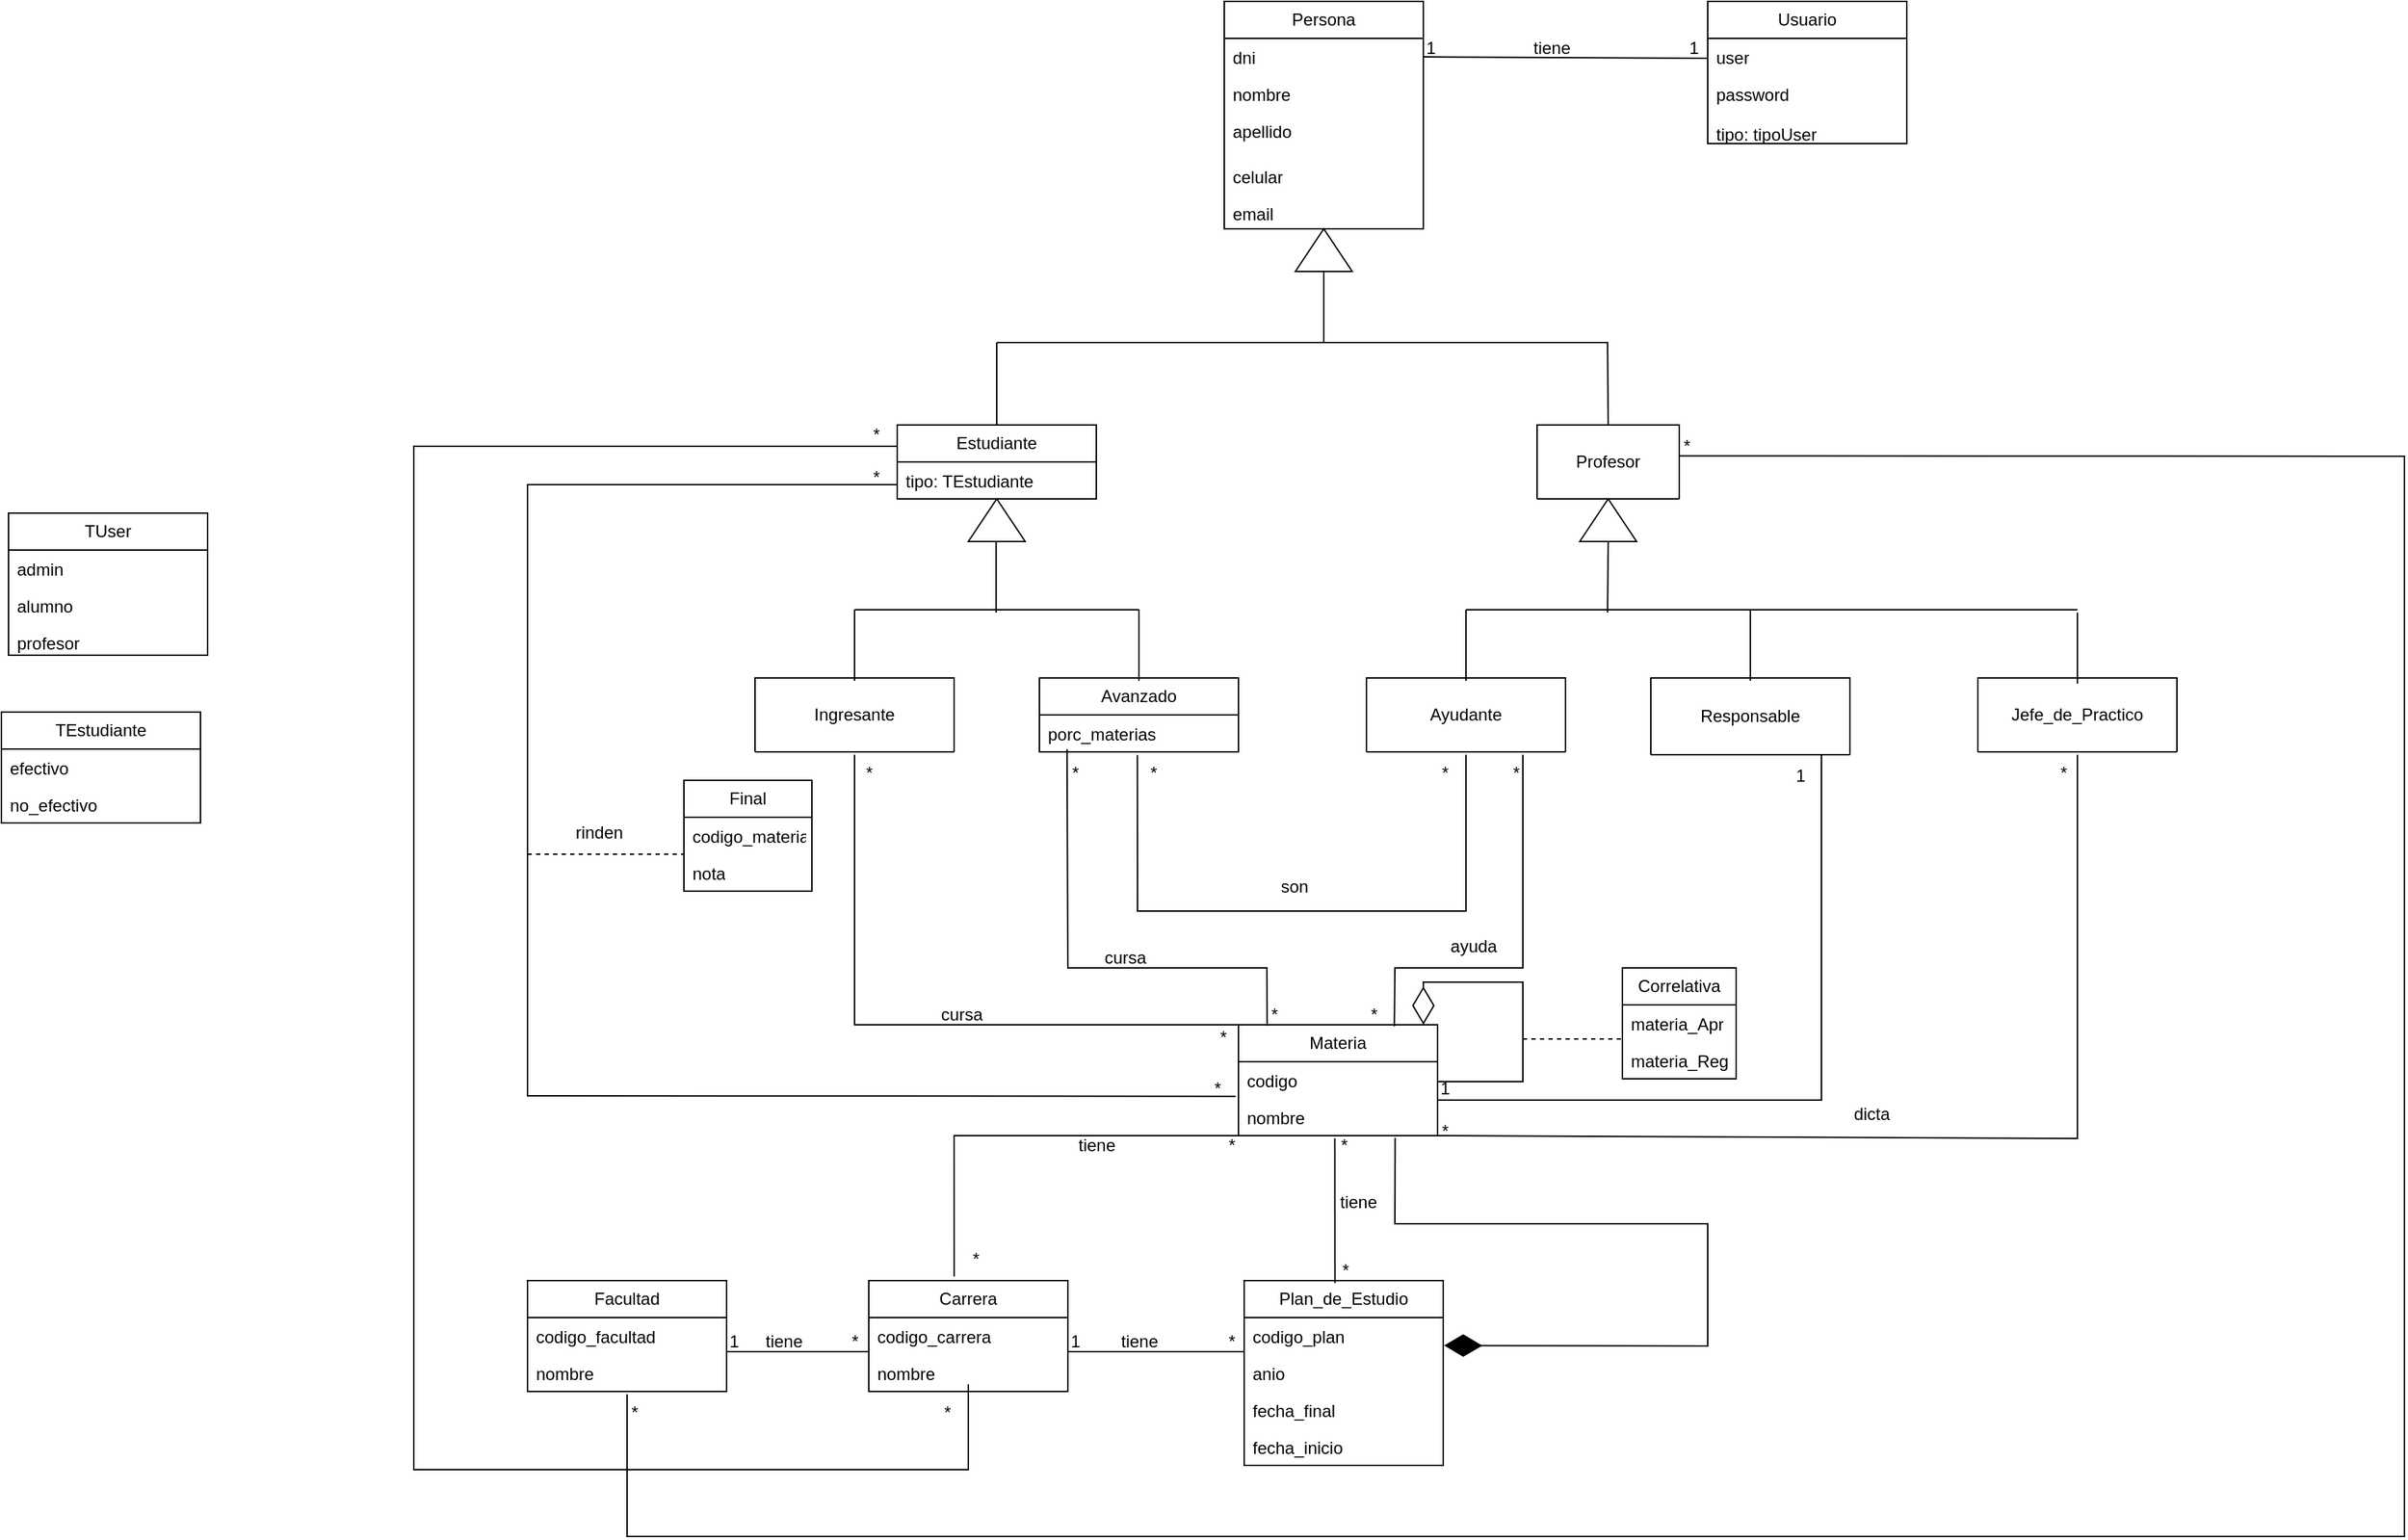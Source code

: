 <mxfile version="28.0.6">
  <diagram name="Página-1" id="NqLssx0y5julMfDjZnWu">
    <mxGraphModel dx="1837" dy="555" grid="1" gridSize="10" guides="1" tooltips="1" connect="1" arrows="1" fold="1" page="1" pageScale="1" pageWidth="827" pageHeight="1169" math="0" shadow="0">
      <root>
        <mxCell id="0" />
        <mxCell id="1" parent="0" />
        <mxCell id="WmbsGpXp2DMXk3GeZqub-1" value="Persona" style="swimlane;fontStyle=0;childLayout=stackLayout;horizontal=1;startSize=26;fillColor=none;horizontalStack=0;resizeParent=1;resizeParentMax=0;resizeLast=0;collapsible=1;marginBottom=0;whiteSpace=wrap;html=1;" parent="1" vertex="1">
          <mxGeometry x="330" y="120" width="140" height="160" as="geometry" />
        </mxCell>
        <mxCell id="WmbsGpXp2DMXk3GeZqub-2" value="dni" style="text;strokeColor=none;fillColor=none;align=left;verticalAlign=top;spacingLeft=4;spacingRight=4;overflow=hidden;rotatable=0;points=[[0,0.5],[1,0.5]];portConstraint=eastwest;whiteSpace=wrap;html=1;" parent="WmbsGpXp2DMXk3GeZqub-1" vertex="1">
          <mxGeometry y="26" width="140" height="26" as="geometry" />
        </mxCell>
        <mxCell id="WmbsGpXp2DMXk3GeZqub-3" value="nombre" style="text;strokeColor=none;fillColor=none;align=left;verticalAlign=top;spacingLeft=4;spacingRight=4;overflow=hidden;rotatable=0;points=[[0,0.5],[1,0.5]];portConstraint=eastwest;whiteSpace=wrap;html=1;" parent="WmbsGpXp2DMXk3GeZqub-1" vertex="1">
          <mxGeometry y="52" width="140" height="26" as="geometry" />
        </mxCell>
        <mxCell id="WmbsGpXp2DMXk3GeZqub-4" value="apellido" style="text;strokeColor=none;fillColor=none;align=left;verticalAlign=top;spacingLeft=4;spacingRight=4;overflow=hidden;rotatable=0;points=[[0,0.5],[1,0.5]];portConstraint=eastwest;whiteSpace=wrap;html=1;" parent="WmbsGpXp2DMXk3GeZqub-1" vertex="1">
          <mxGeometry y="78" width="140" height="82" as="geometry" />
        </mxCell>
        <mxCell id="WmbsGpXp2DMXk3GeZqub-5" value="Estudiante" style="swimlane;fontStyle=0;childLayout=stackLayout;horizontal=1;startSize=26;fillColor=none;horizontalStack=0;resizeParent=1;resizeParentMax=0;resizeLast=0;collapsible=1;marginBottom=0;whiteSpace=wrap;html=1;" parent="1" vertex="1">
          <mxGeometry x="100" y="418" width="140" height="52" as="geometry" />
        </mxCell>
        <mxCell id="WmbsGpXp2DMXk3GeZqub-6" value="tipo: TEstudiante" style="text;strokeColor=none;fillColor=none;align=left;verticalAlign=top;spacingLeft=4;spacingRight=4;overflow=hidden;rotatable=0;points=[[0,0.5],[1,0.5]];portConstraint=eastwest;whiteSpace=wrap;html=1;" parent="WmbsGpXp2DMXk3GeZqub-5" vertex="1">
          <mxGeometry y="26" width="140" height="26" as="geometry" />
        </mxCell>
        <mxCell id="WmbsGpXp2DMXk3GeZqub-9" value="Profesor" style="swimlane;fontStyle=0;childLayout=stackLayout;horizontal=1;startSize=52;fillColor=none;horizontalStack=0;resizeParent=1;resizeParentMax=0;resizeLast=0;collapsible=1;marginBottom=0;whiteSpace=wrap;html=1;" parent="1" vertex="1">
          <mxGeometry x="550" y="418" width="100" height="52" as="geometry" />
        </mxCell>
        <mxCell id="WmbsGpXp2DMXk3GeZqub-13" value="celular" style="text;strokeColor=none;fillColor=none;align=left;verticalAlign=top;spacingLeft=4;spacingRight=4;overflow=hidden;rotatable=0;points=[[0,0.5],[1,0.5]];portConstraint=eastwest;whiteSpace=wrap;html=1;" parent="1" vertex="1">
          <mxGeometry x="330" y="230" width="140" height="26" as="geometry" />
        </mxCell>
        <mxCell id="WmbsGpXp2DMXk3GeZqub-14" value="email" style="text;strokeColor=none;fillColor=none;align=left;verticalAlign=top;spacingLeft=4;spacingRight=4;overflow=hidden;rotatable=0;points=[[0,0.5],[1,0.5]];portConstraint=eastwest;whiteSpace=wrap;html=1;" parent="1" vertex="1">
          <mxGeometry x="330" y="256" width="140" height="26" as="geometry" />
        </mxCell>
        <mxCell id="WmbsGpXp2DMXk3GeZqub-15" value="TEstudiante" style="swimlane;fontStyle=0;childLayout=stackLayout;horizontal=1;startSize=26;fillColor=none;horizontalStack=0;resizeParent=1;resizeParentMax=0;resizeLast=0;collapsible=1;marginBottom=0;whiteSpace=wrap;html=1;" parent="1" vertex="1">
          <mxGeometry x="-530" y="620" width="140" height="78" as="geometry" />
        </mxCell>
        <mxCell id="WmbsGpXp2DMXk3GeZqub-16" value="efectivo" style="text;strokeColor=none;fillColor=none;align=left;verticalAlign=top;spacingLeft=4;spacingRight=4;overflow=hidden;rotatable=0;points=[[0,0.5],[1,0.5]];portConstraint=eastwest;whiteSpace=wrap;html=1;" parent="WmbsGpXp2DMXk3GeZqub-15" vertex="1">
          <mxGeometry y="26" width="140" height="26" as="geometry" />
        </mxCell>
        <mxCell id="WmbsGpXp2DMXk3GeZqub-17" value="no_efectivo" style="text;strokeColor=none;fillColor=none;align=left;verticalAlign=top;spacingLeft=4;spacingRight=4;overflow=hidden;rotatable=0;points=[[0,0.5],[1,0.5]];portConstraint=eastwest;whiteSpace=wrap;html=1;" parent="WmbsGpXp2DMXk3GeZqub-15" vertex="1">
          <mxGeometry y="52" width="140" height="26" as="geometry" />
        </mxCell>
        <mxCell id="WmbsGpXp2DMXk3GeZqub-20" value="" style="triangle;whiteSpace=wrap;html=1;direction=north;" parent="1" vertex="1">
          <mxGeometry x="380" y="280" width="40" height="30" as="geometry" />
        </mxCell>
        <mxCell id="WmbsGpXp2DMXk3GeZqub-21" value="" style="endArrow=none;html=1;rounded=0;" parent="1" edge="1">
          <mxGeometry width="50" height="50" relative="1" as="geometry">
            <mxPoint x="400" y="360" as="sourcePoint" />
            <mxPoint x="400" y="310" as="targetPoint" />
          </mxGeometry>
        </mxCell>
        <mxCell id="WmbsGpXp2DMXk3GeZqub-22" value="" style="endArrow=none;html=1;rounded=0;" parent="1" edge="1">
          <mxGeometry width="50" height="50" relative="1" as="geometry">
            <mxPoint x="270" y="360" as="sourcePoint" />
            <mxPoint x="400" y="360" as="targetPoint" />
          </mxGeometry>
        </mxCell>
        <mxCell id="WmbsGpXp2DMXk3GeZqub-23" value="" style="endArrow=none;html=1;rounded=0;" parent="1" edge="1">
          <mxGeometry width="50" height="50" relative="1" as="geometry">
            <mxPoint x="400" y="360" as="sourcePoint" />
            <mxPoint x="600" y="360" as="targetPoint" />
          </mxGeometry>
        </mxCell>
        <mxCell id="WmbsGpXp2DMXk3GeZqub-24" value="" style="endArrow=none;html=1;rounded=0;" parent="1" edge="1">
          <mxGeometry width="50" height="50" relative="1" as="geometry">
            <mxPoint x="170" y="360" as="sourcePoint" />
            <mxPoint x="270" y="360" as="targetPoint" />
          </mxGeometry>
        </mxCell>
        <mxCell id="WmbsGpXp2DMXk3GeZqub-25" value="" style="endArrow=none;html=1;rounded=0;exitX=0.5;exitY=0;exitDx=0;exitDy=0;" parent="1" source="WmbsGpXp2DMXk3GeZqub-9" edge="1">
          <mxGeometry width="50" height="50" relative="1" as="geometry">
            <mxPoint x="600" y="400" as="sourcePoint" />
            <mxPoint x="599.58" y="360" as="targetPoint" />
          </mxGeometry>
        </mxCell>
        <mxCell id="WmbsGpXp2DMXk3GeZqub-26" value="" style="endArrow=none;html=1;rounded=0;" parent="1" edge="1">
          <mxGeometry width="50" height="50" relative="1" as="geometry">
            <mxPoint x="169.58" y="550" as="sourcePoint" />
            <mxPoint x="169.58" y="500" as="targetPoint" />
          </mxGeometry>
        </mxCell>
        <mxCell id="WmbsGpXp2DMXk3GeZqub-27" value="" style="triangle;whiteSpace=wrap;html=1;direction=north;" parent="1" vertex="1">
          <mxGeometry x="150" y="470" width="40" height="30" as="geometry" />
        </mxCell>
        <mxCell id="WmbsGpXp2DMXk3GeZqub-29" value="" style="endArrow=none;html=1;rounded=0;" parent="1" edge="1">
          <mxGeometry width="50" height="50" relative="1" as="geometry">
            <mxPoint x="70" y="548" as="sourcePoint" />
            <mxPoint x="270" y="548" as="targetPoint" />
          </mxGeometry>
        </mxCell>
        <mxCell id="WmbsGpXp2DMXk3GeZqub-30" value="" style="endArrow=none;html=1;rounded=0;" parent="1" edge="1">
          <mxGeometry width="50" height="50" relative="1" as="geometry">
            <mxPoint x="70" y="598" as="sourcePoint" />
            <mxPoint x="70" y="548" as="targetPoint" />
          </mxGeometry>
        </mxCell>
        <mxCell id="WmbsGpXp2DMXk3GeZqub-31" value="" style="endArrow=none;html=1;rounded=0;" parent="1" edge="1">
          <mxGeometry width="50" height="50" relative="1" as="geometry">
            <mxPoint x="270" y="598" as="sourcePoint" />
            <mxPoint x="270" y="548" as="targetPoint" />
          </mxGeometry>
        </mxCell>
        <mxCell id="WmbsGpXp2DMXk3GeZqub-32" value="Ingresante" style="swimlane;fontStyle=0;childLayout=stackLayout;horizontal=1;startSize=52;fillColor=none;horizontalStack=0;resizeParent=1;resizeParentMax=0;resizeLast=0;collapsible=1;marginBottom=0;whiteSpace=wrap;html=1;" parent="1" vertex="1">
          <mxGeometry y="596" width="140" height="52" as="geometry" />
        </mxCell>
        <mxCell id="WmbsGpXp2DMXk3GeZqub-34" value="Avanzado" style="swimlane;fontStyle=0;childLayout=stackLayout;horizontal=1;startSize=26;fillColor=none;horizontalStack=0;resizeParent=1;resizeParentMax=0;resizeLast=0;collapsible=1;marginBottom=0;whiteSpace=wrap;html=1;" parent="1" vertex="1">
          <mxGeometry x="200" y="596" width="140" height="52" as="geometry" />
        </mxCell>
        <mxCell id="WmbsGpXp2DMXk3GeZqub-35" value="porc_materias" style="text;strokeColor=none;fillColor=none;align=left;verticalAlign=top;spacingLeft=4;spacingRight=4;overflow=hidden;rotatable=0;points=[[0,0.5],[1,0.5]];portConstraint=eastwest;whiteSpace=wrap;html=1;" parent="WmbsGpXp2DMXk3GeZqub-34" vertex="1">
          <mxGeometry y="26" width="140" height="26" as="geometry" />
        </mxCell>
        <mxCell id="WmbsGpXp2DMXk3GeZqub-36" value="" style="endArrow=none;html=1;rounded=0;entryX=0;entryY=0.5;entryDx=0;entryDy=0;" parent="1" target="WmbsGpXp2DMXk3GeZqub-37" edge="1">
          <mxGeometry width="50" height="50" relative="1" as="geometry">
            <mxPoint x="599.58" y="550" as="sourcePoint" />
            <mxPoint x="599.58" y="500" as="targetPoint" />
          </mxGeometry>
        </mxCell>
        <mxCell id="WmbsGpXp2DMXk3GeZqub-37" value="" style="triangle;whiteSpace=wrap;html=1;direction=north;" parent="1" vertex="1">
          <mxGeometry x="580" y="470" width="40" height="30" as="geometry" />
        </mxCell>
        <mxCell id="WmbsGpXp2DMXk3GeZqub-38" value="" style="endArrow=none;html=1;rounded=0;" parent="1" edge="1">
          <mxGeometry width="50" height="50" relative="1" as="geometry">
            <mxPoint x="500" y="548" as="sourcePoint" />
            <mxPoint x="930" y="548" as="targetPoint" />
          </mxGeometry>
        </mxCell>
        <mxCell id="WmbsGpXp2DMXk3GeZqub-39" value="" style="endArrow=none;html=1;rounded=0;" parent="1" edge="1">
          <mxGeometry width="50" height="50" relative="1" as="geometry">
            <mxPoint x="500" y="598" as="sourcePoint" />
            <mxPoint x="500" y="548" as="targetPoint" />
          </mxGeometry>
        </mxCell>
        <mxCell id="WmbsGpXp2DMXk3GeZqub-40" value="" style="endArrow=none;html=1;rounded=0;" parent="1" edge="1">
          <mxGeometry width="50" height="50" relative="1" as="geometry">
            <mxPoint x="700" y="598" as="sourcePoint" />
            <mxPoint x="700" y="548" as="targetPoint" />
          </mxGeometry>
        </mxCell>
        <mxCell id="WmbsGpXp2DMXk3GeZqub-41" value="Ayudante" style="swimlane;fontStyle=0;childLayout=stackLayout;horizontal=1;startSize=52;fillColor=none;horizontalStack=0;resizeParent=1;resizeParentMax=0;resizeLast=0;collapsible=1;marginBottom=0;whiteSpace=wrap;html=1;" parent="1" vertex="1">
          <mxGeometry x="430" y="596" width="140" height="52" as="geometry" />
        </mxCell>
        <mxCell id="WmbsGpXp2DMXk3GeZqub-42" value="Responsable" style="swimlane;fontStyle=0;childLayout=stackLayout;horizontal=1;startSize=54;fillColor=none;horizontalStack=0;resizeParent=1;resizeParentMax=0;resizeLast=0;collapsible=1;marginBottom=0;whiteSpace=wrap;html=1;" parent="1" vertex="1">
          <mxGeometry x="630" y="596" width="140" height="54" as="geometry" />
        </mxCell>
        <mxCell id="WmbsGpXp2DMXk3GeZqub-44" value="" style="endArrow=none;html=1;rounded=0;exitX=0.5;exitY=0;exitDx=0;exitDy=0;" parent="1" source="WmbsGpXp2DMXk3GeZqub-5" edge="1">
          <mxGeometry width="50" height="50" relative="1" as="geometry">
            <mxPoint x="169.58" y="410" as="sourcePoint" />
            <mxPoint x="170" y="360" as="targetPoint" />
          </mxGeometry>
        </mxCell>
        <mxCell id="WmbsGpXp2DMXk3GeZqub-46" value="Jefe_de_Practico" style="swimlane;fontStyle=0;childLayout=stackLayout;horizontal=1;startSize=52;fillColor=none;horizontalStack=0;resizeParent=1;resizeParentMax=0;resizeLast=0;collapsible=1;marginBottom=0;whiteSpace=wrap;html=1;" parent="1" vertex="1">
          <mxGeometry x="860" y="596" width="140" height="52" as="geometry" />
        </mxCell>
        <mxCell id="WmbsGpXp2DMXk3GeZqub-48" value="" style="endArrow=none;html=1;rounded=0;exitX=0.5;exitY=0.077;exitDx=0;exitDy=0;exitPerimeter=0;" parent="1" source="WmbsGpXp2DMXk3GeZqub-46" edge="1">
          <mxGeometry width="50" height="50" relative="1" as="geometry">
            <mxPoint x="930" y="590" as="sourcePoint" />
            <mxPoint x="930" y="550" as="targetPoint" />
          </mxGeometry>
        </mxCell>
        <mxCell id="WmbsGpXp2DMXk3GeZqub-49" value="Materia" style="swimlane;fontStyle=0;childLayout=stackLayout;horizontal=1;startSize=26;fillColor=none;horizontalStack=0;resizeParent=1;resizeParentMax=0;resizeLast=0;collapsible=1;marginBottom=0;whiteSpace=wrap;html=1;" parent="1" vertex="1">
          <mxGeometry x="340" y="840" width="140" height="78" as="geometry" />
        </mxCell>
        <mxCell id="WmbsGpXp2DMXk3GeZqub-50" value="codigo" style="text;strokeColor=none;fillColor=none;align=left;verticalAlign=top;spacingLeft=4;spacingRight=4;overflow=hidden;rotatable=0;points=[[0,0.5],[1,0.5]];portConstraint=eastwest;whiteSpace=wrap;html=1;" parent="WmbsGpXp2DMXk3GeZqub-49" vertex="1">
          <mxGeometry y="26" width="140" height="26" as="geometry" />
        </mxCell>
        <mxCell id="WmbsGpXp2DMXk3GeZqub-51" value="nombre" style="text;strokeColor=none;fillColor=none;align=left;verticalAlign=top;spacingLeft=4;spacingRight=4;overflow=hidden;rotatable=0;points=[[0,0.5],[1,0.5]];portConstraint=eastwest;whiteSpace=wrap;html=1;" parent="WmbsGpXp2DMXk3GeZqub-49" vertex="1">
          <mxGeometry y="52" width="140" height="26" as="geometry" />
        </mxCell>
        <mxCell id="WmbsGpXp2DMXk3GeZqub-111" value="" style="endArrow=diamondThin;endFill=0;endSize=24;html=1;rounded=0;entryX=0.929;entryY=0;entryDx=0;entryDy=0;entryPerimeter=0;" parent="WmbsGpXp2DMXk3GeZqub-49" target="WmbsGpXp2DMXk3GeZqub-49" edge="1">
          <mxGeometry width="160" relative="1" as="geometry">
            <mxPoint x="140" y="40" as="sourcePoint" />
            <mxPoint x="130" y="-30" as="targetPoint" />
            <Array as="points">
              <mxPoint x="200" y="40" />
              <mxPoint x="200" y="-30" />
              <mxPoint x="130" y="-30" />
            </Array>
          </mxGeometry>
        </mxCell>
        <mxCell id="WmbsGpXp2DMXk3GeZqub-53" value="Plan_de_Estudio" style="swimlane;fontStyle=0;childLayout=stackLayout;horizontal=1;startSize=26;fillColor=none;horizontalStack=0;resizeParent=1;resizeParentMax=0;resizeLast=0;collapsible=1;marginBottom=0;whiteSpace=wrap;html=1;" parent="1" vertex="1">
          <mxGeometry x="344" y="1020" width="140" height="130" as="geometry" />
        </mxCell>
        <mxCell id="WmbsGpXp2DMXk3GeZqub-54" value="codigo_plan" style="text;strokeColor=none;fillColor=none;align=left;verticalAlign=top;spacingLeft=4;spacingRight=4;overflow=hidden;rotatable=0;points=[[0,0.5],[1,0.5]];portConstraint=eastwest;whiteSpace=wrap;html=1;" parent="WmbsGpXp2DMXk3GeZqub-53" vertex="1">
          <mxGeometry y="26" width="140" height="26" as="geometry" />
        </mxCell>
        <mxCell id="WmbsGpXp2DMXk3GeZqub-55" value="anio" style="text;strokeColor=none;fillColor=none;align=left;verticalAlign=top;spacingLeft=4;spacingRight=4;overflow=hidden;rotatable=0;points=[[0,0.5],[1,0.5]];portConstraint=eastwest;whiteSpace=wrap;html=1;" parent="WmbsGpXp2DMXk3GeZqub-53" vertex="1">
          <mxGeometry y="52" width="140" height="26" as="geometry" />
        </mxCell>
        <mxCell id="eZNoGlo1x7P27jBiXh__-4" value="fecha_final" style="text;strokeColor=none;fillColor=none;align=left;verticalAlign=top;spacingLeft=4;spacingRight=4;overflow=hidden;rotatable=0;points=[[0,0.5],[1,0.5]];portConstraint=eastwest;whiteSpace=wrap;html=1;" vertex="1" parent="WmbsGpXp2DMXk3GeZqub-53">
          <mxGeometry y="78" width="140" height="26" as="geometry" />
        </mxCell>
        <mxCell id="eZNoGlo1x7P27jBiXh__-2" value="fecha_inicio" style="text;strokeColor=none;fillColor=none;align=left;verticalAlign=top;spacingLeft=4;spacingRight=4;overflow=hidden;rotatable=0;points=[[0,0.5],[1,0.5]];portConstraint=eastwest;whiteSpace=wrap;html=1;" vertex="1" parent="WmbsGpXp2DMXk3GeZqub-53">
          <mxGeometry y="104" width="140" height="26" as="geometry" />
        </mxCell>
        <mxCell id="WmbsGpXp2DMXk3GeZqub-56" value="Carrera" style="swimlane;fontStyle=0;childLayout=stackLayout;horizontal=1;startSize=26;fillColor=none;horizontalStack=0;resizeParent=1;resizeParentMax=0;resizeLast=0;collapsible=1;marginBottom=0;whiteSpace=wrap;html=1;" parent="1" vertex="1">
          <mxGeometry x="80" y="1020" width="140" height="78" as="geometry" />
        </mxCell>
        <mxCell id="WmbsGpXp2DMXk3GeZqub-57" value="codigo_carrera" style="text;strokeColor=none;fillColor=none;align=left;verticalAlign=top;spacingLeft=4;spacingRight=4;overflow=hidden;rotatable=0;points=[[0,0.5],[1,0.5]];portConstraint=eastwest;whiteSpace=wrap;html=1;" parent="WmbsGpXp2DMXk3GeZqub-56" vertex="1">
          <mxGeometry y="26" width="140" height="26" as="geometry" />
        </mxCell>
        <mxCell id="WmbsGpXp2DMXk3GeZqub-58" value="nombre" style="text;strokeColor=none;fillColor=none;align=left;verticalAlign=top;spacingLeft=4;spacingRight=4;overflow=hidden;rotatable=0;points=[[0,0.5],[1,0.5]];portConstraint=eastwest;whiteSpace=wrap;html=1;" parent="WmbsGpXp2DMXk3GeZqub-56" vertex="1">
          <mxGeometry y="52" width="140" height="26" as="geometry" />
        </mxCell>
        <mxCell id="WmbsGpXp2DMXk3GeZqub-59" value="Facultad" style="swimlane;fontStyle=0;childLayout=stackLayout;horizontal=1;startSize=26;fillColor=none;horizontalStack=0;resizeParent=1;resizeParentMax=0;resizeLast=0;collapsible=1;marginBottom=0;whiteSpace=wrap;html=1;" parent="1" vertex="1">
          <mxGeometry x="-160" y="1020" width="140" height="78" as="geometry" />
        </mxCell>
        <mxCell id="WmbsGpXp2DMXk3GeZqub-60" value="codigo_facultad&amp;nbsp;" style="text;strokeColor=none;fillColor=none;align=left;verticalAlign=top;spacingLeft=4;spacingRight=4;overflow=hidden;rotatable=0;points=[[0,0.5],[1,0.5]];portConstraint=eastwest;whiteSpace=wrap;html=1;" parent="WmbsGpXp2DMXk3GeZqub-59" vertex="1">
          <mxGeometry y="26" width="140" height="26" as="geometry" />
        </mxCell>
        <mxCell id="WmbsGpXp2DMXk3GeZqub-61" value="nombre" style="text;strokeColor=none;fillColor=none;align=left;verticalAlign=top;spacingLeft=4;spacingRight=4;overflow=hidden;rotatable=0;points=[[0,0.5],[1,0.5]];portConstraint=eastwest;whiteSpace=wrap;html=1;" parent="WmbsGpXp2DMXk3GeZqub-59" vertex="1">
          <mxGeometry y="52" width="140" height="26" as="geometry" />
        </mxCell>
        <mxCell id="WmbsGpXp2DMXk3GeZqub-62" value="Usuario" style="swimlane;fontStyle=0;childLayout=stackLayout;horizontal=1;startSize=26;fillColor=none;horizontalStack=0;resizeParent=1;resizeParentMax=0;resizeLast=0;collapsible=1;marginBottom=0;whiteSpace=wrap;html=1;" parent="1" vertex="1">
          <mxGeometry x="670" y="120" width="140" height="100" as="geometry" />
        </mxCell>
        <mxCell id="WmbsGpXp2DMXk3GeZqub-63" value="user" style="text;strokeColor=none;fillColor=none;align=left;verticalAlign=top;spacingLeft=4;spacingRight=4;overflow=hidden;rotatable=0;points=[[0,0.5],[1,0.5]];portConstraint=eastwest;whiteSpace=wrap;html=1;" parent="WmbsGpXp2DMXk3GeZqub-62" vertex="1">
          <mxGeometry y="26" width="140" height="26" as="geometry" />
        </mxCell>
        <mxCell id="WmbsGpXp2DMXk3GeZqub-64" value="password" style="text;strokeColor=none;fillColor=none;align=left;verticalAlign=top;spacingLeft=4;spacingRight=4;overflow=hidden;rotatable=0;points=[[0,0.5],[1,0.5]];portConstraint=eastwest;whiteSpace=wrap;html=1;" parent="WmbsGpXp2DMXk3GeZqub-62" vertex="1">
          <mxGeometry y="52" width="140" height="48" as="geometry" />
        </mxCell>
        <mxCell id="WmbsGpXp2DMXk3GeZqub-65" value="" style="endArrow=none;html=1;rounded=0;entryX=0.004;entryY=0.923;entryDx=0;entryDy=0;entryPerimeter=0;" parent="1" target="WmbsGpXp2DMXk3GeZqub-57" edge="1">
          <mxGeometry width="50" height="50" relative="1" as="geometry">
            <mxPoint x="-20" y="1070" as="sourcePoint" />
            <mxPoint x="30" y="1020" as="targetPoint" />
          </mxGeometry>
        </mxCell>
        <mxCell id="WmbsGpXp2DMXk3GeZqub-66" value="" style="endArrow=none;html=1;rounded=0;entryX=0;entryY=0.921;entryDx=0;entryDy=0;entryPerimeter=0;" parent="1" target="WmbsGpXp2DMXk3GeZqub-54" edge="1">
          <mxGeometry width="50" height="50" relative="1" as="geometry">
            <mxPoint x="220" y="1070" as="sourcePoint" />
            <mxPoint x="340" y="1070" as="targetPoint" />
          </mxGeometry>
        </mxCell>
        <mxCell id="WmbsGpXp2DMXk3GeZqub-67" value="1" style="text;html=1;align=center;verticalAlign=middle;resizable=0;points=[];autosize=1;strokeColor=none;fillColor=none;" parent="1" vertex="1">
          <mxGeometry x="-30" y="1048" width="30" height="30" as="geometry" />
        </mxCell>
        <mxCell id="WmbsGpXp2DMXk3GeZqub-68" value="*" style="text;html=1;align=center;verticalAlign=middle;resizable=0;points=[];autosize=1;strokeColor=none;fillColor=none;" parent="1" vertex="1">
          <mxGeometry x="55" y="1048" width="30" height="30" as="geometry" />
        </mxCell>
        <mxCell id="WmbsGpXp2DMXk3GeZqub-69" value="1" style="text;html=1;align=center;verticalAlign=middle;resizable=0;points=[];autosize=1;strokeColor=none;fillColor=none;" parent="1" vertex="1">
          <mxGeometry x="210" y="1048" width="30" height="30" as="geometry" />
        </mxCell>
        <mxCell id="WmbsGpXp2DMXk3GeZqub-70" value="*" style="text;html=1;align=center;verticalAlign=middle;resizable=0;points=[];autosize=1;strokeColor=none;fillColor=none;" parent="1" vertex="1">
          <mxGeometry x="320" y="1048" width="30" height="30" as="geometry" />
        </mxCell>
        <mxCell id="WmbsGpXp2DMXk3GeZqub-71" value="" style="endArrow=none;html=1;rounded=0;entryX=0.484;entryY=1.07;entryDx=0;entryDy=0;entryPerimeter=0;exitX=0.456;exitY=0.013;exitDx=0;exitDy=0;exitPerimeter=0;" parent="1" source="WmbsGpXp2DMXk3GeZqub-53" target="WmbsGpXp2DMXk3GeZqub-51" edge="1">
          <mxGeometry width="50" height="50" relative="1" as="geometry">
            <mxPoint x="370" y="970" as="sourcePoint" />
            <mxPoint x="420" y="920" as="targetPoint" />
          </mxGeometry>
        </mxCell>
        <mxCell id="WmbsGpXp2DMXk3GeZqub-72" value="*" style="text;html=1;align=center;verticalAlign=middle;resizable=0;points=[];autosize=1;strokeColor=none;fillColor=none;" parent="1" vertex="1">
          <mxGeometry x="399" y="910" width="30" height="30" as="geometry" />
        </mxCell>
        <mxCell id="WmbsGpXp2DMXk3GeZqub-73" value="*" style="text;html=1;align=center;verticalAlign=middle;resizable=0;points=[];autosize=1;strokeColor=none;fillColor=none;" parent="1" vertex="1">
          <mxGeometry x="400" y="998" width="30" height="30" as="geometry" />
        </mxCell>
        <mxCell id="WmbsGpXp2DMXk3GeZqub-74" value="" style="endArrow=none;html=1;rounded=0;exitX=0.429;exitY=-0.037;exitDx=0;exitDy=0;exitPerimeter=0;" parent="1" source="WmbsGpXp2DMXk3GeZqub-56" edge="1">
          <mxGeometry width="50" height="50" relative="1" as="geometry">
            <mxPoint x="140" y="1056" as="sourcePoint" />
            <mxPoint x="340" y="918" as="targetPoint" />
            <Array as="points">
              <mxPoint x="140" y="918" />
            </Array>
          </mxGeometry>
        </mxCell>
        <mxCell id="WmbsGpXp2DMXk3GeZqub-76" value="*" style="text;html=1;align=center;verticalAlign=middle;resizable=0;points=[];autosize=1;strokeColor=none;fillColor=none;" parent="1" vertex="1">
          <mxGeometry x="320" y="910" width="30" height="30" as="geometry" />
        </mxCell>
        <mxCell id="WmbsGpXp2DMXk3GeZqub-77" value="*" style="text;html=1;align=center;verticalAlign=middle;resizable=0;points=[];autosize=1;strokeColor=none;fillColor=none;" parent="1" vertex="1">
          <mxGeometry x="140" y="990" width="30" height="30" as="geometry" />
        </mxCell>
        <mxCell id="WmbsGpXp2DMXk3GeZqub-78" value="tiene" style="text;html=1;align=center;verticalAlign=middle;resizable=0;points=[];autosize=1;strokeColor=none;fillColor=none;" parent="1" vertex="1">
          <mxGeometry x="215" y="910" width="50" height="30" as="geometry" />
        </mxCell>
        <mxCell id="WmbsGpXp2DMXk3GeZqub-79" value="tiene" style="text;html=1;align=center;verticalAlign=middle;resizable=0;points=[];autosize=1;strokeColor=none;fillColor=none;" parent="1" vertex="1">
          <mxGeometry x="245" y="1048" width="50" height="30" as="geometry" />
        </mxCell>
        <mxCell id="WmbsGpXp2DMXk3GeZqub-80" value="tiene" style="text;html=1;align=center;verticalAlign=middle;resizable=0;points=[];autosize=1;strokeColor=none;fillColor=none;" parent="1" vertex="1">
          <mxGeometry x="399" y="950" width="50" height="30" as="geometry" />
        </mxCell>
        <mxCell id="WmbsGpXp2DMXk3GeZqub-81" value="tiene" style="text;html=1;align=center;verticalAlign=middle;resizable=0;points=[];autosize=1;strokeColor=none;fillColor=none;" parent="1" vertex="1">
          <mxGeometry x="-5" y="1048" width="50" height="30" as="geometry" />
        </mxCell>
        <mxCell id="WmbsGpXp2DMXk3GeZqub-82" value="" style="endArrow=none;html=1;rounded=0;exitX=0;exitY=0.423;exitDx=0;exitDy=0;exitPerimeter=0;" parent="1" edge="1">
          <mxGeometry width="50" height="50" relative="1" as="geometry">
            <mxPoint x="100" y="432.996" as="sourcePoint" />
            <mxPoint x="150" y="1093" as="targetPoint" />
            <Array as="points">
              <mxPoint x="40" y="433" />
              <mxPoint x="-240" y="433" />
              <mxPoint x="-240" y="1153" />
              <mxPoint x="150" y="1153" />
            </Array>
          </mxGeometry>
        </mxCell>
        <mxCell id="WmbsGpXp2DMXk3GeZqub-83" value="*" style="text;html=1;align=center;verticalAlign=middle;resizable=0;points=[];autosize=1;strokeColor=none;fillColor=none;" parent="1" vertex="1">
          <mxGeometry x="70" y="410" width="30" height="30" as="geometry" />
        </mxCell>
        <mxCell id="WmbsGpXp2DMXk3GeZqub-84" value="*" style="text;html=1;align=center;verticalAlign=middle;resizable=0;points=[];autosize=1;strokeColor=none;fillColor=none;" parent="1" vertex="1">
          <mxGeometry x="120" y="1098" width="30" height="30" as="geometry" />
        </mxCell>
        <mxCell id="WmbsGpXp2DMXk3GeZqub-85" value="" style="endArrow=none;html=1;rounded=0;exitX=1.002;exitY=0.418;exitDx=0;exitDy=0;exitPerimeter=0;" parent="1" source="WmbsGpXp2DMXk3GeZqub-9" edge="1">
          <mxGeometry width="50" height="50" relative="1" as="geometry">
            <mxPoint x="650" y="444" as="sourcePoint" />
            <mxPoint x="-90" y="1100" as="targetPoint" />
            <Array as="points">
              <mxPoint x="1160" y="440" />
              <mxPoint x="1160" y="1200" />
              <mxPoint x="500" y="1200" />
              <mxPoint x="-90" y="1200" />
            </Array>
          </mxGeometry>
        </mxCell>
        <mxCell id="WmbsGpXp2DMXk3GeZqub-86" value="*" style="text;html=1;align=center;verticalAlign=middle;resizable=0;points=[];autosize=1;strokeColor=none;fillColor=none;" parent="1" vertex="1">
          <mxGeometry x="640" y="418" width="30" height="30" as="geometry" />
        </mxCell>
        <mxCell id="WmbsGpXp2DMXk3GeZqub-87" value="*" style="text;html=1;align=center;verticalAlign=middle;resizable=0;points=[];autosize=1;strokeColor=none;fillColor=none;" parent="1" vertex="1">
          <mxGeometry x="-100" y="1098" width="30" height="30" as="geometry" />
        </mxCell>
        <mxCell id="WmbsGpXp2DMXk3GeZqub-88" value="" style="endArrow=none;html=1;rounded=0;exitX=0.492;exitY=1.088;exitDx=0;exitDy=0;exitPerimeter=0;" parent="1" source="WmbsGpXp2DMXk3GeZqub-35" edge="1">
          <mxGeometry width="50" height="50" relative="1" as="geometry">
            <mxPoint x="450" y="700" as="sourcePoint" />
            <mxPoint x="500" y="650" as="targetPoint" />
            <Array as="points">
              <mxPoint x="269" y="760" />
              <mxPoint x="380" y="760" />
              <mxPoint x="500" y="760" />
            </Array>
          </mxGeometry>
        </mxCell>
        <mxCell id="WmbsGpXp2DMXk3GeZqub-89" value="*" style="text;html=1;align=center;verticalAlign=middle;resizable=0;points=[];autosize=1;strokeColor=none;fillColor=none;" parent="1" vertex="1">
          <mxGeometry x="265" y="648" width="30" height="30" as="geometry" />
        </mxCell>
        <mxCell id="WmbsGpXp2DMXk3GeZqub-90" value="*" style="text;html=1;align=center;verticalAlign=middle;resizable=0;points=[];autosize=1;strokeColor=none;fillColor=none;" parent="1" vertex="1">
          <mxGeometry x="470" y="648" width="30" height="30" as="geometry" />
        </mxCell>
        <mxCell id="WmbsGpXp2DMXk3GeZqub-91" value="son" style="text;html=1;align=center;verticalAlign=middle;resizable=0;points=[];autosize=1;strokeColor=none;fillColor=none;" parent="1" vertex="1">
          <mxGeometry x="359" y="728" width="40" height="30" as="geometry" />
        </mxCell>
        <mxCell id="WmbsGpXp2DMXk3GeZqub-92" value="" style="endArrow=none;html=1;rounded=0;exitX=0;exitY=0;exitDx=0;exitDy=0;" parent="1" source="WmbsGpXp2DMXk3GeZqub-49" edge="1">
          <mxGeometry width="50" height="50" relative="1" as="geometry">
            <mxPoint x="339" y="850" as="sourcePoint" />
            <mxPoint x="70" y="650" as="targetPoint" />
            <Array as="points">
              <mxPoint x="70" y="840" />
            </Array>
          </mxGeometry>
        </mxCell>
        <mxCell id="WmbsGpXp2DMXk3GeZqub-93" value="*" style="text;html=1;align=center;verticalAlign=middle;resizable=0;points=[];autosize=1;strokeColor=none;fillColor=none;" parent="1" vertex="1">
          <mxGeometry x="65" y="648" width="30" height="30" as="geometry" />
        </mxCell>
        <mxCell id="WmbsGpXp2DMXk3GeZqub-94" value="*" style="text;html=1;align=center;verticalAlign=middle;resizable=0;points=[];autosize=1;strokeColor=none;fillColor=none;" parent="1" vertex="1">
          <mxGeometry x="314" y="834" width="30" height="30" as="geometry" />
        </mxCell>
        <mxCell id="WmbsGpXp2DMXk3GeZqub-95" value="cursa" style="text;html=1;align=center;verticalAlign=middle;resizable=0;points=[];autosize=1;strokeColor=none;fillColor=none;" parent="1" vertex="1">
          <mxGeometry x="120" y="818" width="50" height="30" as="geometry" />
        </mxCell>
        <mxCell id="WmbsGpXp2DMXk3GeZqub-96" value="" style="endArrow=none;html=1;rounded=0;entryX=0.314;entryY=-0.061;entryDx=0;entryDy=0;entryPerimeter=0;exitX=0.144;exitY=0.009;exitDx=0;exitDy=0;exitPerimeter=0;" parent="1" source="WmbsGpXp2DMXk3GeZqub-49" target="WmbsGpXp2DMXk3GeZqub-98" edge="1">
          <mxGeometry width="50" height="50" relative="1" as="geometry">
            <mxPoint x="360" y="800" as="sourcePoint" />
            <mxPoint x="270" y="760" as="targetPoint" />
            <Array as="points">
              <mxPoint x="360" y="800" />
              <mxPoint x="220" y="800" />
            </Array>
          </mxGeometry>
        </mxCell>
        <mxCell id="WmbsGpXp2DMXk3GeZqub-97" value="*" style="text;html=1;align=center;verticalAlign=middle;resizable=0;points=[];autosize=1;strokeColor=none;fillColor=none;" parent="1" vertex="1">
          <mxGeometry x="350" y="818" width="30" height="30" as="geometry" />
        </mxCell>
        <mxCell id="WmbsGpXp2DMXk3GeZqub-98" value="*" style="text;html=1;align=center;verticalAlign=middle;resizable=0;points=[];autosize=1;strokeColor=none;fillColor=none;" parent="1" vertex="1">
          <mxGeometry x="210" y="648" width="30" height="30" as="geometry" />
        </mxCell>
        <mxCell id="WmbsGpXp2DMXk3GeZqub-99" value="cursa" style="text;html=1;align=center;verticalAlign=middle;resizable=0;points=[];autosize=1;strokeColor=none;fillColor=none;" parent="1" vertex="1">
          <mxGeometry x="235" y="778" width="50" height="30" as="geometry" />
        </mxCell>
        <mxCell id="WmbsGpXp2DMXk3GeZqub-100" value="" style="endArrow=none;html=1;rounded=0;exitX=1;exitY=1;exitDx=0;exitDy=0;" parent="1" source="WmbsGpXp2DMXk3GeZqub-49" edge="1">
          <mxGeometry width="50" height="50" relative="1" as="geometry">
            <mxPoint x="480" y="920" as="sourcePoint" />
            <mxPoint x="930" y="650" as="targetPoint" />
            <Array as="points">
              <mxPoint x="930" y="920" />
            </Array>
          </mxGeometry>
        </mxCell>
        <mxCell id="WmbsGpXp2DMXk3GeZqub-101" value="*" style="text;html=1;align=center;verticalAlign=middle;resizable=0;points=[];autosize=1;strokeColor=none;fillColor=none;" parent="1" vertex="1">
          <mxGeometry x="905" y="648" width="30" height="30" as="geometry" />
        </mxCell>
        <mxCell id="WmbsGpXp2DMXk3GeZqub-102" value="*" style="text;html=1;align=center;verticalAlign=middle;resizable=0;points=[];autosize=1;strokeColor=none;fillColor=none;" parent="1" vertex="1">
          <mxGeometry x="470" y="900" width="30" height="30" as="geometry" />
        </mxCell>
        <mxCell id="WmbsGpXp2DMXk3GeZqub-103" value="dicta" style="text;html=1;align=center;verticalAlign=middle;resizable=0;points=[];autosize=1;strokeColor=none;fillColor=none;" parent="1" vertex="1">
          <mxGeometry x="760" y="888" width="50" height="30" as="geometry" />
        </mxCell>
        <mxCell id="WmbsGpXp2DMXk3GeZqub-104" value="" style="endArrow=none;html=1;rounded=0;exitX=1;exitY=0.5;exitDx=0;exitDy=0;" parent="1" edge="1">
          <mxGeometry width="50" height="50" relative="1" as="geometry">
            <mxPoint x="480" y="893" as="sourcePoint" />
            <mxPoint x="750" y="650" as="targetPoint" />
            <Array as="points">
              <mxPoint x="750" y="893" />
            </Array>
          </mxGeometry>
        </mxCell>
        <mxCell id="WmbsGpXp2DMXk3GeZqub-105" value="1" style="text;html=1;align=center;verticalAlign=middle;resizable=0;points=[];autosize=1;strokeColor=none;fillColor=none;" parent="1" vertex="1">
          <mxGeometry x="720" y="650" width="30" height="30" as="geometry" />
        </mxCell>
        <mxCell id="WmbsGpXp2DMXk3GeZqub-106" value="1" style="text;html=1;align=center;verticalAlign=middle;resizable=0;points=[];autosize=1;strokeColor=none;fillColor=none;" parent="1" vertex="1">
          <mxGeometry x="470" y="870" width="30" height="30" as="geometry" />
        </mxCell>
        <mxCell id="WmbsGpXp2DMXk3GeZqub-107" value="" style="endArrow=none;html=1;rounded=0;exitX=0.783;exitY=0.014;exitDx=0;exitDy=0;exitPerimeter=0;" parent="1" source="WmbsGpXp2DMXk3GeZqub-49" edge="1">
          <mxGeometry width="50" height="50" relative="1" as="geometry">
            <mxPoint x="450" y="830" as="sourcePoint" />
            <mxPoint x="540" y="650" as="targetPoint" />
            <Array as="points">
              <mxPoint x="450" y="800" />
              <mxPoint x="540" y="800" />
            </Array>
          </mxGeometry>
        </mxCell>
        <mxCell id="WmbsGpXp2DMXk3GeZqub-108" value="*" style="text;html=1;align=center;verticalAlign=middle;resizable=0;points=[];autosize=1;strokeColor=none;fillColor=none;" parent="1" vertex="1">
          <mxGeometry x="420" y="818" width="30" height="30" as="geometry" />
        </mxCell>
        <mxCell id="WmbsGpXp2DMXk3GeZqub-109" value="*" style="text;html=1;align=center;verticalAlign=middle;resizable=0;points=[];autosize=1;strokeColor=none;fillColor=none;" parent="1" vertex="1">
          <mxGeometry x="520" y="648" width="30" height="30" as="geometry" />
        </mxCell>
        <mxCell id="WmbsGpXp2DMXk3GeZqub-110" value="ayuda" style="text;html=1;align=center;verticalAlign=middle;resizable=0;points=[];autosize=1;strokeColor=none;fillColor=none;" parent="1" vertex="1">
          <mxGeometry x="475" y="770" width="60" height="30" as="geometry" />
        </mxCell>
        <mxCell id="WmbsGpXp2DMXk3GeZqub-112" value="" style="endArrow=none;dashed=1;html=1;rounded=0;" parent="1" edge="1">
          <mxGeometry width="50" height="50" relative="1" as="geometry">
            <mxPoint x="540" y="850" as="sourcePoint" />
            <mxPoint x="610" y="850" as="targetPoint" />
          </mxGeometry>
        </mxCell>
        <mxCell id="WmbsGpXp2DMXk3GeZqub-113" value="Correlativa" style="swimlane;fontStyle=0;childLayout=stackLayout;horizontal=1;startSize=26;fillColor=none;horizontalStack=0;resizeParent=1;resizeParentMax=0;resizeLast=0;collapsible=1;marginBottom=0;whiteSpace=wrap;html=1;" parent="1" vertex="1">
          <mxGeometry x="610" y="800" width="80" height="78" as="geometry" />
        </mxCell>
        <mxCell id="WmbsGpXp2DMXk3GeZqub-114" value="materia_Apr" style="text;strokeColor=none;fillColor=none;align=left;verticalAlign=top;spacingLeft=4;spacingRight=4;overflow=hidden;rotatable=0;points=[[0,0.5],[1,0.5]];portConstraint=eastwest;whiteSpace=wrap;html=1;" parent="WmbsGpXp2DMXk3GeZqub-113" vertex="1">
          <mxGeometry y="26" width="80" height="26" as="geometry" />
        </mxCell>
        <mxCell id="WmbsGpXp2DMXk3GeZqub-115" value="materia_Reg" style="text;strokeColor=none;fillColor=none;align=left;verticalAlign=top;spacingLeft=4;spacingRight=4;overflow=hidden;rotatable=0;points=[[0,0.5],[1,0.5]];portConstraint=eastwest;whiteSpace=wrap;html=1;" parent="WmbsGpXp2DMXk3GeZqub-113" vertex="1">
          <mxGeometry y="52" width="80" height="26" as="geometry" />
        </mxCell>
        <mxCell id="WmbsGpXp2DMXk3GeZqub-117" value="" style="endArrow=diamondThin;endFill=1;endSize=24;html=1;rounded=0;exitX=0.787;exitY=1.062;exitDx=0;exitDy=0;exitPerimeter=0;entryX=1.004;entryY=0.756;entryDx=0;entryDy=0;entryPerimeter=0;" parent="1" source="WmbsGpXp2DMXk3GeZqub-51" target="WmbsGpXp2DMXk3GeZqub-54" edge="1">
          <mxGeometry width="160" relative="1" as="geometry">
            <mxPoint x="594.84" y="1116.122" as="sourcePoint" />
            <mxPoint x="560.32" y="970" as="targetPoint" />
            <Array as="points">
              <mxPoint x="450" y="980" />
              <mxPoint x="670" y="980" />
              <mxPoint x="670" y="1066" />
            </Array>
          </mxGeometry>
        </mxCell>
        <mxCell id="WmbsGpXp2DMXk3GeZqub-118" value="" style="endArrow=none;html=1;rounded=0;exitX=1;exitY=0.5;exitDx=0;exitDy=0;" parent="1" source="WmbsGpXp2DMXk3GeZqub-2" edge="1">
          <mxGeometry width="50" height="50" relative="1" as="geometry">
            <mxPoint x="620" y="210" as="sourcePoint" />
            <mxPoint x="670" y="160" as="targetPoint" />
          </mxGeometry>
        </mxCell>
        <mxCell id="WmbsGpXp2DMXk3GeZqub-119" value="1" style="text;html=1;align=center;verticalAlign=middle;resizable=0;points=[];autosize=1;strokeColor=none;fillColor=none;" parent="1" vertex="1">
          <mxGeometry x="460" y="138" width="30" height="30" as="geometry" />
        </mxCell>
        <mxCell id="WmbsGpXp2DMXk3GeZqub-120" value="1" style="text;html=1;align=center;verticalAlign=middle;resizable=0;points=[];autosize=1;strokeColor=none;fillColor=none;" parent="1" vertex="1">
          <mxGeometry x="645" y="138" width="30" height="30" as="geometry" />
        </mxCell>
        <mxCell id="WmbsGpXp2DMXk3GeZqub-121" value="tiene" style="text;html=1;align=center;verticalAlign=middle;resizable=0;points=[];autosize=1;strokeColor=none;fillColor=none;" parent="1" vertex="1">
          <mxGeometry x="535" y="138" width="50" height="30" as="geometry" />
        </mxCell>
        <mxCell id="WmbsGpXp2DMXk3GeZqub-122" value="" style="endArrow=none;html=1;rounded=0;exitX=-0.014;exitY=-0.064;exitDx=0;exitDy=0;exitPerimeter=0;" parent="1" source="WmbsGpXp2DMXk3GeZqub-51" edge="1">
          <mxGeometry width="50" height="50" relative="1" as="geometry">
            <mxPoint x="50" y="520" as="sourcePoint" />
            <mxPoint x="100" y="460" as="targetPoint" />
            <Array as="points">
              <mxPoint x="-160" y="890" />
              <mxPoint x="-160" y="460" />
            </Array>
          </mxGeometry>
        </mxCell>
        <mxCell id="WmbsGpXp2DMXk3GeZqub-124" value="*" style="text;html=1;align=center;verticalAlign=middle;resizable=0;points=[];autosize=1;strokeColor=none;fillColor=none;" parent="1" vertex="1">
          <mxGeometry x="70" y="440" width="30" height="30" as="geometry" />
        </mxCell>
        <mxCell id="WmbsGpXp2DMXk3GeZqub-125" value="*" style="text;html=1;align=center;verticalAlign=middle;resizable=0;points=[];autosize=1;strokeColor=none;fillColor=none;" parent="1" vertex="1">
          <mxGeometry x="310" y="870" width="30" height="30" as="geometry" />
        </mxCell>
        <mxCell id="WmbsGpXp2DMXk3GeZqub-126" value="rinden" style="text;html=1;align=center;verticalAlign=middle;resizable=0;points=[];autosize=1;strokeColor=none;fillColor=none;" parent="1" vertex="1">
          <mxGeometry x="-140" y="690" width="60" height="30" as="geometry" />
        </mxCell>
        <mxCell id="WmbsGpXp2DMXk3GeZqub-127" value="" style="endArrow=none;dashed=1;html=1;rounded=0;" parent="1" edge="1">
          <mxGeometry width="50" height="50" relative="1" as="geometry">
            <mxPoint x="-160" y="720" as="sourcePoint" />
            <mxPoint x="-50" y="720" as="targetPoint" />
          </mxGeometry>
        </mxCell>
        <mxCell id="WmbsGpXp2DMXk3GeZqub-128" value="Final" style="swimlane;fontStyle=0;childLayout=stackLayout;horizontal=1;startSize=26;fillColor=none;horizontalStack=0;resizeParent=1;resizeParentMax=0;resizeLast=0;collapsible=1;marginBottom=0;whiteSpace=wrap;html=1;" parent="1" vertex="1">
          <mxGeometry x="-50" y="668" width="90" height="78" as="geometry" />
        </mxCell>
        <mxCell id="WmbsGpXp2DMXk3GeZqub-129" value="codigo_materia" style="text;strokeColor=none;fillColor=none;align=left;verticalAlign=top;spacingLeft=4;spacingRight=4;overflow=hidden;rotatable=0;points=[[0,0.5],[1,0.5]];portConstraint=eastwest;whiteSpace=wrap;html=1;" parent="WmbsGpXp2DMXk3GeZqub-128" vertex="1">
          <mxGeometry y="26" width="90" height="26" as="geometry" />
        </mxCell>
        <mxCell id="WmbsGpXp2DMXk3GeZqub-130" value="nota" style="text;strokeColor=none;fillColor=none;align=left;verticalAlign=top;spacingLeft=4;spacingRight=4;overflow=hidden;rotatable=0;points=[[0,0.5],[1,0.5]];portConstraint=eastwest;whiteSpace=wrap;html=1;" parent="WmbsGpXp2DMXk3GeZqub-128" vertex="1">
          <mxGeometry y="52" width="90" height="26" as="geometry" />
        </mxCell>
        <mxCell id="WmbsGpXp2DMXk3GeZqub-133" value="tipo: tipoUser" style="text;strokeColor=none;fillColor=none;align=left;verticalAlign=top;spacingLeft=4;spacingRight=4;overflow=hidden;rotatable=0;points=[[0,0.5],[1,0.5]];portConstraint=eastwest;whiteSpace=wrap;html=1;" parent="1" vertex="1">
          <mxGeometry x="670" y="200" width="140" height="26" as="geometry" />
        </mxCell>
        <mxCell id="WmbsGpXp2DMXk3GeZqub-134" value="TUser" style="swimlane;fontStyle=0;childLayout=stackLayout;horizontal=1;startSize=26;fillColor=none;horizontalStack=0;resizeParent=1;resizeParentMax=0;resizeLast=0;collapsible=1;marginBottom=0;whiteSpace=wrap;html=1;" parent="1" vertex="1">
          <mxGeometry x="-525" y="480" width="140" height="100" as="geometry" />
        </mxCell>
        <mxCell id="WmbsGpXp2DMXk3GeZqub-135" value="admin" style="text;strokeColor=none;fillColor=none;align=left;verticalAlign=top;spacingLeft=4;spacingRight=4;overflow=hidden;rotatable=0;points=[[0,0.5],[1,0.5]];portConstraint=eastwest;whiteSpace=wrap;html=1;" parent="WmbsGpXp2DMXk3GeZqub-134" vertex="1">
          <mxGeometry y="26" width="140" height="26" as="geometry" />
        </mxCell>
        <mxCell id="WmbsGpXp2DMXk3GeZqub-136" value="alumno" style="text;strokeColor=none;fillColor=none;align=left;verticalAlign=top;spacingLeft=4;spacingRight=4;overflow=hidden;rotatable=0;points=[[0,0.5],[1,0.5]];portConstraint=eastwest;whiteSpace=wrap;html=1;" parent="WmbsGpXp2DMXk3GeZqub-134" vertex="1">
          <mxGeometry y="52" width="140" height="48" as="geometry" />
        </mxCell>
        <mxCell id="WmbsGpXp2DMXk3GeZqub-137" value="profesor" style="text;strokeColor=none;fillColor=none;align=left;verticalAlign=top;spacingLeft=4;spacingRight=4;overflow=hidden;rotatable=0;points=[[0,0.5],[1,0.5]];portConstraint=eastwest;whiteSpace=wrap;html=1;" parent="1" vertex="1">
          <mxGeometry x="-525" y="558" width="140" height="26" as="geometry" />
        </mxCell>
      </root>
    </mxGraphModel>
  </diagram>
</mxfile>
